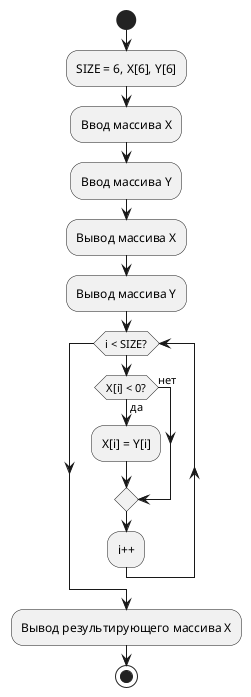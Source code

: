 @startuml
start

:SIZE = 6, X[6], Y[6];

  :Ввод массива X;
  :Ввод массива Y;



  :Вывод массива X;
  :Вывод массива Y;



  while (i < SIZE?)
    if (X[i] < 0?) then (да)
      :X[i] = Y[i];
    else (нет)
    endif
    :i++;
  endwhile


  :Вывод результирующего массива X;


stop
@enduml